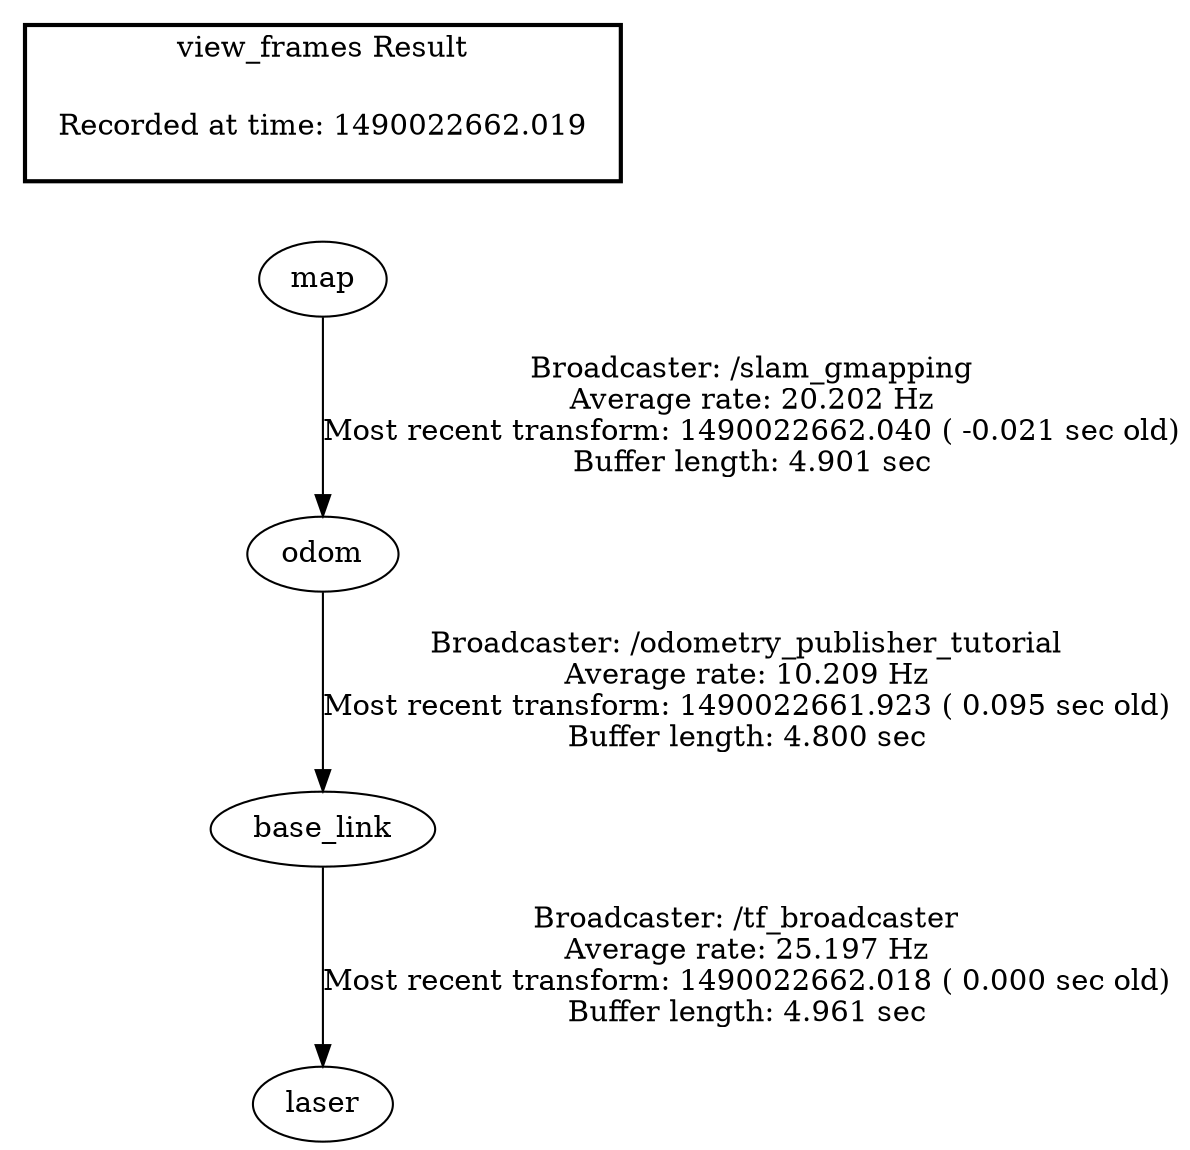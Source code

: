 digraph G {
"base_link" -> "laser"[label="Broadcaster: /tf_broadcaster\nAverage rate: 25.197 Hz\nMost recent transform: 1490022662.018 ( 0.000 sec old)\nBuffer length: 4.961 sec\n"];
"odom" -> "base_link"[label="Broadcaster: /odometry_publisher_tutorial\nAverage rate: 10.209 Hz\nMost recent transform: 1490022661.923 ( 0.095 sec old)\nBuffer length: 4.800 sec\n"];
"map" -> "odom"[label="Broadcaster: /slam_gmapping\nAverage rate: 20.202 Hz\nMost recent transform: 1490022662.040 ( -0.021 sec old)\nBuffer length: 4.901 sec\n"];
edge [style=invis];
 subgraph cluster_legend { style=bold; color=black; label ="view_frames Result";
"Recorded at time: 1490022662.019"[ shape=plaintext ] ;
 }->"map";
}